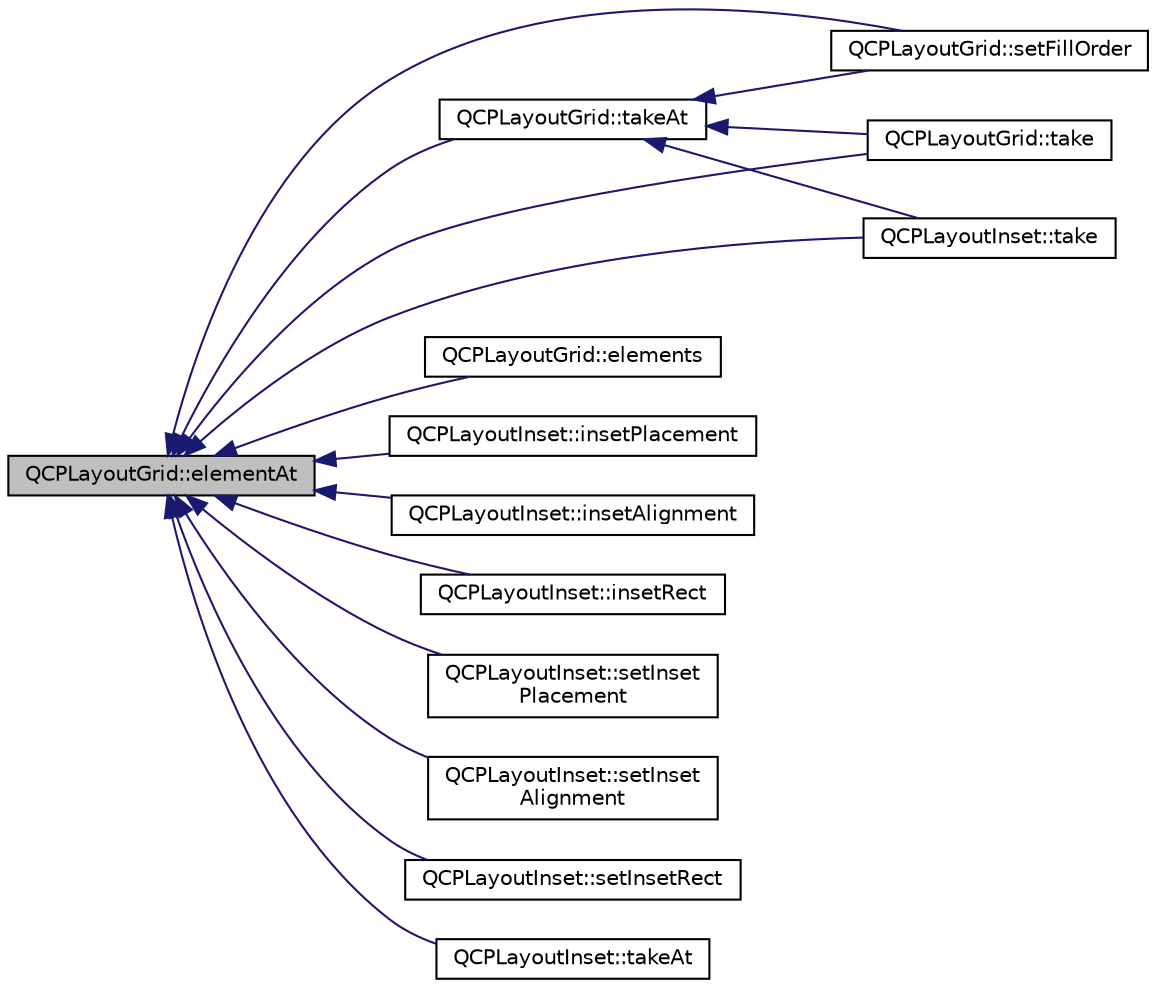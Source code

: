 digraph "QCPLayoutGrid::elementAt"
{
  edge [fontname="Helvetica",fontsize="10",labelfontname="Helvetica",labelfontsize="10"];
  node [fontname="Helvetica",fontsize="10",shape=record];
  rankdir="LR";
  Node91 [label="QCPLayoutGrid::elementAt",height=0.2,width=0.4,color="black", fillcolor="grey75", style="filled", fontcolor="black"];
  Node91 -> Node92 [dir="back",color="midnightblue",fontsize="10",style="solid",fontname="Helvetica"];
  Node92 [label="QCPLayoutGrid::setFillOrder",height=0.2,width=0.4,color="black", fillcolor="white", style="filled",URL="$class_q_c_p_layout_grid.html#affc2f3cfd22f28698c5b29b960d2a391"];
  Node91 -> Node93 [dir="back",color="midnightblue",fontsize="10",style="solid",fontname="Helvetica"];
  Node93 [label="QCPLayoutGrid::takeAt",height=0.2,width=0.4,color="black", fillcolor="white", style="filled",URL="$class_q_c_p_layout_grid.html#a17dd220234d1bbf8835abcc666384d45"];
  Node93 -> Node92 [dir="back",color="midnightblue",fontsize="10",style="solid",fontname="Helvetica"];
  Node93 -> Node94 [dir="back",color="midnightblue",fontsize="10",style="solid",fontname="Helvetica"];
  Node94 [label="QCPLayoutGrid::take",height=0.2,width=0.4,color="black", fillcolor="white", style="filled",URL="$class_q_c_p_layout_grid.html#aee961c2eb6cf8a85dcbc5a7d7b6c1a00"];
  Node93 -> Node95 [dir="back",color="midnightblue",fontsize="10",style="solid",fontname="Helvetica"];
  Node95 [label="QCPLayoutInset::take",height=0.2,width=0.4,color="black", fillcolor="white", style="filled",URL="$class_q_c_p_layout_inset.html#af7f13cc369f8190b5e7e17d5f39dfe1c"];
  Node91 -> Node94 [dir="back",color="midnightblue",fontsize="10",style="solid",fontname="Helvetica"];
  Node91 -> Node96 [dir="back",color="midnightblue",fontsize="10",style="solid",fontname="Helvetica"];
  Node96 [label="QCPLayoutGrid::elements",height=0.2,width=0.4,color="black", fillcolor="white", style="filled",URL="$class_q_c_p_layout_grid.html#a7d5b968b4cf57393e9e387976d91f8f7"];
  Node91 -> Node97 [dir="back",color="midnightblue",fontsize="10",style="solid",fontname="Helvetica"];
  Node97 [label="QCPLayoutInset::insetPlacement",height=0.2,width=0.4,color="black", fillcolor="white", style="filled",URL="$class_q_c_p_layout_inset.html#a6fcbd74ebbc45bfe64c604b2791aa57f"];
  Node91 -> Node98 [dir="back",color="midnightblue",fontsize="10",style="solid",fontname="Helvetica"];
  Node98 [label="QCPLayoutInset::insetAlignment",height=0.2,width=0.4,color="black", fillcolor="white", style="filled",URL="$class_q_c_p_layout_inset.html#a5b33b66f0abbb4a7cc2f8aa6c94cf7f8"];
  Node91 -> Node99 [dir="back",color="midnightblue",fontsize="10",style="solid",fontname="Helvetica"];
  Node99 [label="QCPLayoutInset::insetRect",height=0.2,width=0.4,color="black", fillcolor="white", style="filled",URL="$class_q_c_p_layout_inset.html#ab23099a46af17c31f4c40668f13c9de1"];
  Node91 -> Node100 [dir="back",color="midnightblue",fontsize="10",style="solid",fontname="Helvetica"];
  Node100 [label="QCPLayoutInset::setInset\lPlacement",height=0.2,width=0.4,color="black", fillcolor="white", style="filled",URL="$class_q_c_p_layout_inset.html#a63298830744d5d8c5345511c00fd2144"];
  Node91 -> Node101 [dir="back",color="midnightblue",fontsize="10",style="solid",fontname="Helvetica"];
  Node101 [label="QCPLayoutInset::setInset\lAlignment",height=0.2,width=0.4,color="black", fillcolor="white", style="filled",URL="$class_q_c_p_layout_inset.html#a62882a4f9ad58bb0f53da12fde022abe"];
  Node91 -> Node102 [dir="back",color="midnightblue",fontsize="10",style="solid",fontname="Helvetica"];
  Node102 [label="QCPLayoutInset::setInsetRect",height=0.2,width=0.4,color="black", fillcolor="white", style="filled",URL="$class_q_c_p_layout_inset.html#aa487c8378a6f9533567a2e6430099dc3"];
  Node91 -> Node103 [dir="back",color="midnightblue",fontsize="10",style="solid",fontname="Helvetica"];
  Node103 [label="QCPLayoutInset::takeAt",height=0.2,width=0.4,color="black", fillcolor="white", style="filled",URL="$class_q_c_p_layout_inset.html#abf2e8233f5b7051220907e62ded490a2"];
  Node91 -> Node95 [dir="back",color="midnightblue",fontsize="10",style="solid",fontname="Helvetica"];
}
